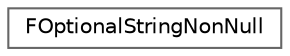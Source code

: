digraph "Graphical Class Hierarchy"
{
 // INTERACTIVE_SVG=YES
 // LATEX_PDF_SIZE
  bgcolor="transparent";
  edge [fontname=Helvetica,fontsize=10,labelfontname=Helvetica,labelfontsize=10];
  node [fontname=Helvetica,fontsize=10,shape=box,height=0.2,width=0.4];
  rankdir="LR";
  Node0 [id="Node000000",label="FOptionalStringNonNull",height=0.2,width=0.4,color="grey40", fillcolor="white", style="filled",URL="$da/d6d/classFOptionalStringNonNull.html",tooltip=" "];
}
